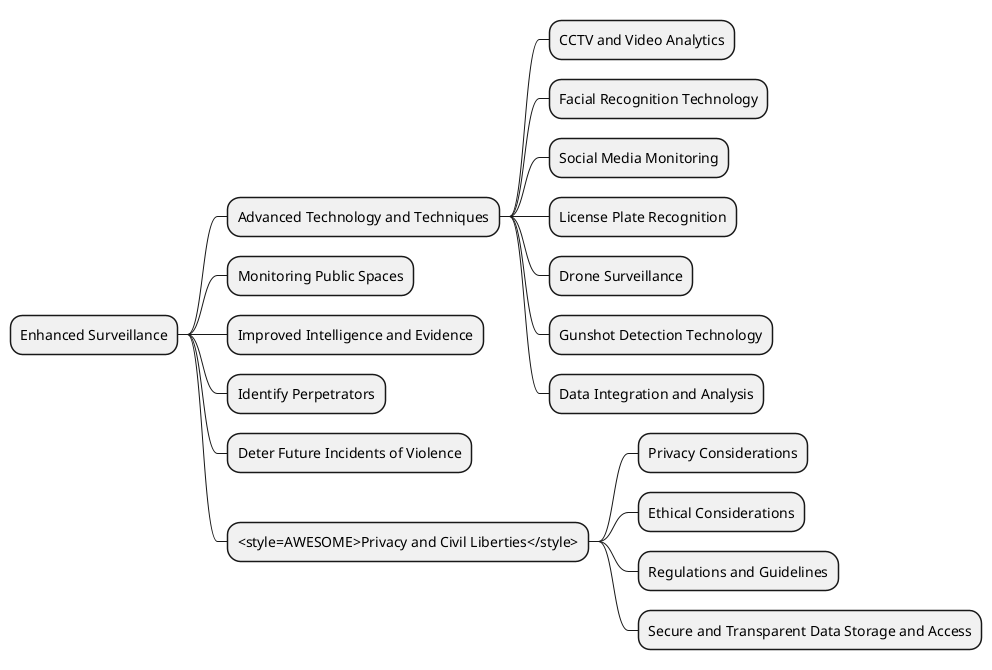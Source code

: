 @startmindmap

* Enhanced Surveillance
** Advanced Technology and Techniques
*** CCTV and Video Analytics
*** Facial Recognition Technology
*** Social Media Monitoring
*** License Plate Recognition
*** Drone Surveillance
*** Gunshot Detection Technology
*** Data Integration and Analysis
** Monitoring Public Spaces
** Improved Intelligence and Evidence
** Identify Perpetrators
** Deter Future Incidents of Violence
** <style=AWESOME>Privacy and Civil Liberties</style>
*** Privacy Considerations
*** Ethical Considerations
*** Regulations and Guidelines
*** Secure and Transparent Data Storage and Access

@endmindmap